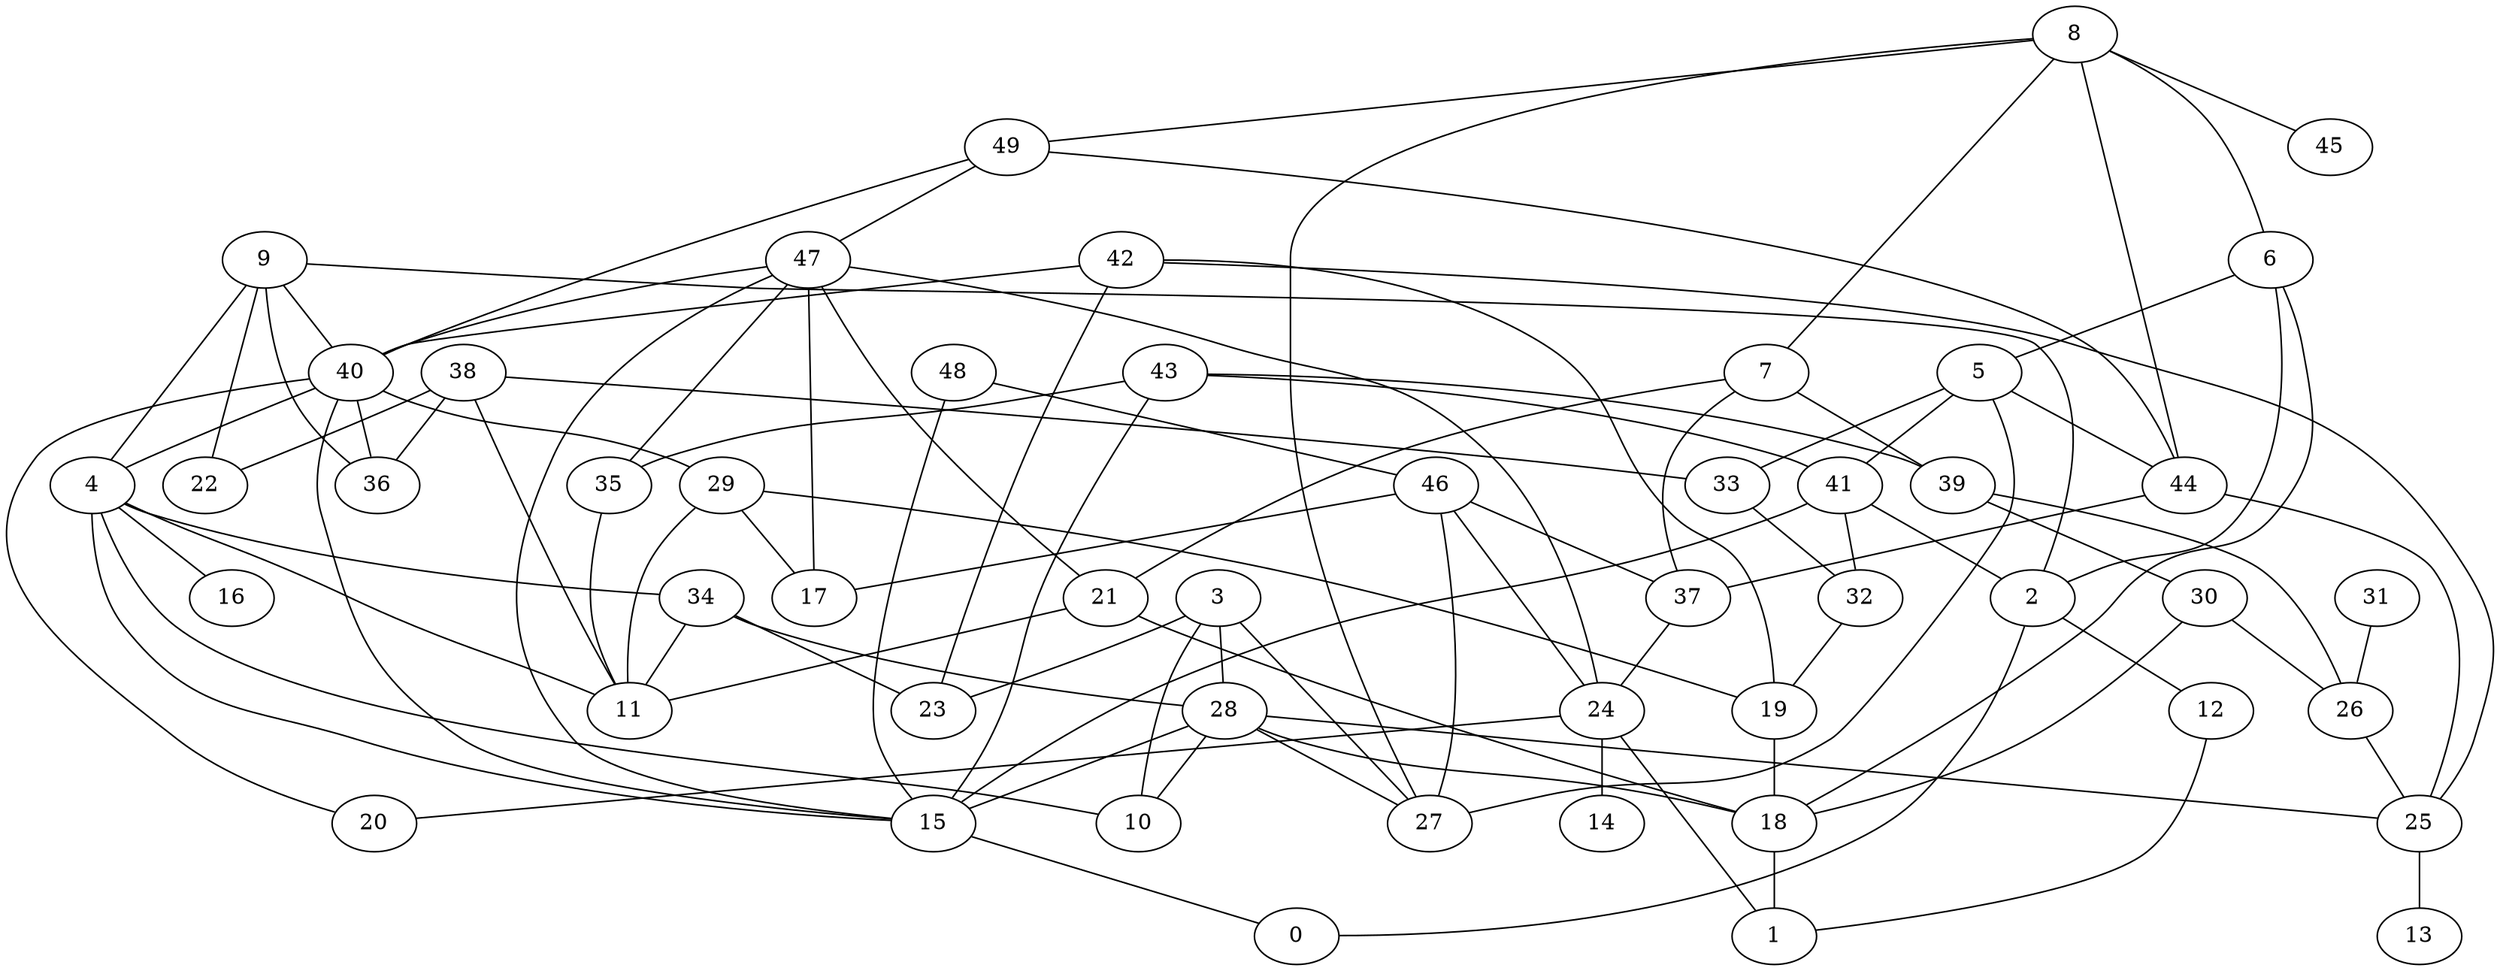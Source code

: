 digraph GG_graph {

subgraph G_graph {
edge [color = black]
"5" -> "44" [dir = none]
"31" -> "26" [dir = none]
"43" -> "39" [dir = none]
"9" -> "4" [dir = none]
"2" -> "0" [dir = none]
"25" -> "13" [dir = none]
"49" -> "47" [dir = none]
"42" -> "23" [dir = none]
"47" -> "40" [dir = none]
"19" -> "18" [dir = none]
"46" -> "24" [dir = none]
"46" -> "17" [dir = none]
"46" -> "27" [dir = none]
"28" -> "27" [dir = none]
"28" -> "18" [dir = none]
"28" -> "15" [dir = none]
"41" -> "15" [dir = none]
"35" -> "11" [dir = none]
"7" -> "21" [dir = none]
"7" -> "37" [dir = none]
"48" -> "15" [dir = none]
"39" -> "30" [dir = none]
"6" -> "18" [dir = none]
"3" -> "23" [dir = none]
"3" -> "10" [dir = none]
"3" -> "27" [dir = none]
"30" -> "26" [dir = none]
"30" -> "18" [dir = none]
"15" -> "0" [dir = none]
"40" -> "4" [dir = none]
"40" -> "36" [dir = none]
"40" -> "29" [dir = none]
"40" -> "15" [dir = none]
"24" -> "20" [dir = none]
"24" -> "14" [dir = none]
"24" -> "1" [dir = none]
"38" -> "33" [dir = none]
"38" -> "11" [dir = none]
"38" -> "22" [dir = none]
"38" -> "36" [dir = none]
"8" -> "45" [dir = none]
"8" -> "44" [dir = none]
"8" -> "27" [dir = none]
"37" -> "24" [dir = none]
"26" -> "25" [dir = none]
"4" -> "16" [dir = none]
"4" -> "34" [dir = none]
"12" -> "1" [dir = none]
"33" -> "32" [dir = none]
"47" -> "35" [dir = none]
"7" -> "39" [dir = none]
"47" -> "21" [dir = none]
"49" -> "44" [dir = none]
"28" -> "25" [dir = none]
"34" -> "28" [dir = none]
"42" -> "40" [dir = none]
"28" -> "10" [dir = none]
"44" -> "37" [dir = none]
"2" -> "12" [dir = none]
"34" -> "11" [dir = none]
"9" -> "2" [dir = none]
"41" -> "2" [dir = none]
"6" -> "2" [dir = none]
"18" -> "1" [dir = none]
"8" -> "6" [dir = none]
"43" -> "35" [dir = none]
"9" -> "36" [dir = none]
"9" -> "40" [dir = none]
"39" -> "26" [dir = none]
"41" -> "32" [dir = none]
"29" -> "17" [dir = none]
"47" -> "24" [dir = none]
"8" -> "7" [dir = none]
"29" -> "11" [dir = none]
"3" -> "28" [dir = none]
"29" -> "19" [dir = none]
"6" -> "5" [dir = none]
"4" -> "11" [dir = none]
"9" -> "22" [dir = none]
"42" -> "25" [dir = none]
"5" -> "33" [dir = none]
"42" -> "19" [dir = none]
"21" -> "18" [dir = none]
"48" -> "46" [dir = none]
"4" -> "10" [dir = none]
"43" -> "41" [dir = none]
"47" -> "15" [dir = none]
"8" -> "49" [dir = none]
"47" -> "17" [dir = none]
"4" -> "15" [dir = none]
"5" -> "41" [dir = none]
"40" -> "20" [dir = none]
"43" -> "15" [dir = none]
"49" -> "40" [dir = none]
"44" -> "25" [dir = none]
"21" -> "11" [dir = none]
"46" -> "37" [dir = none]
"32" -> "19" [dir = none]
"34" -> "23" [dir = none]
"5" -> "27" [dir = none]
}

}
